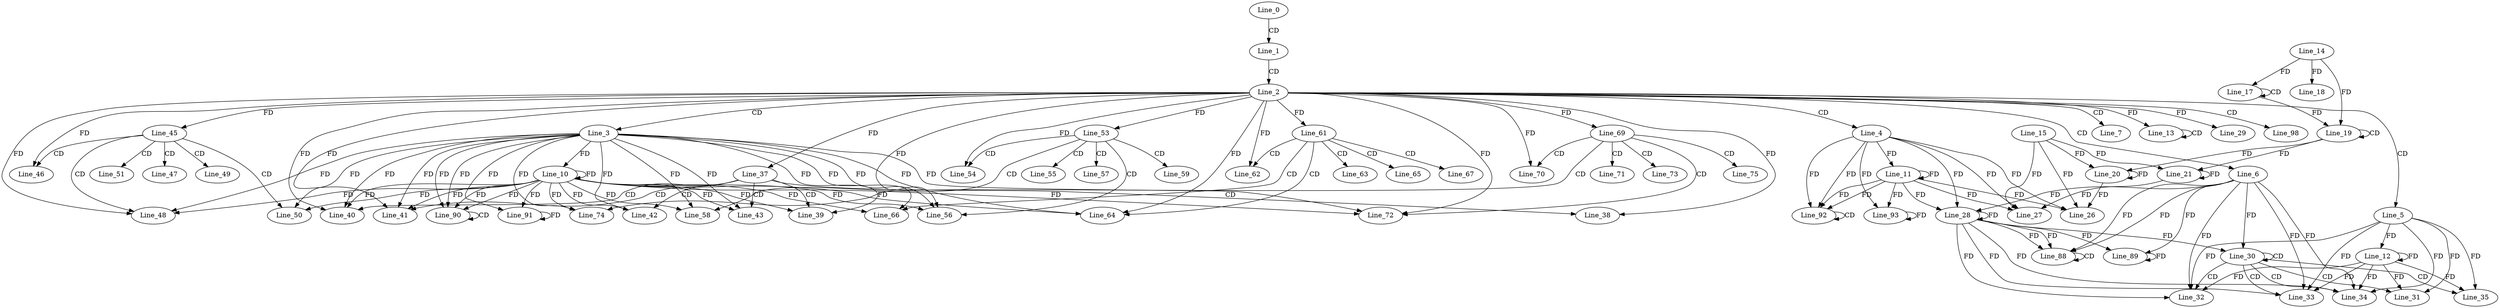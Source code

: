 digraph G {
  Line_0;
  Line_1;
  Line_2;
  Line_3;
  Line_4;
  Line_5;
  Line_6;
  Line_7;
  Line_10;
  Line_10;
  Line_11;
  Line_11;
  Line_12;
  Line_12;
  Line_13;
  Line_13;
  Line_13;
  Line_17;
  Line_17;
  Line_14;
  Line_18;
  Line_19;
  Line_19;
  Line_15;
  Line_20;
  Line_20;
  Line_21;
  Line_21;
  Line_26;
  Line_27;
  Line_28;
  Line_28;
  Line_29;
  Line_30;
  Line_30;
  Line_31;
  Line_32;
  Line_32;
  Line_33;
  Line_33;
  Line_34;
  Line_34;
  Line_35;
  Line_37;
  Line_37;
  Line_38;
  Line_38;
  Line_39;
  Line_40;
  Line_40;
  Line_41;
  Line_41;
  Line_42;
  Line_43;
  Line_45;
  Line_45;
  Line_46;
  Line_46;
  Line_47;
  Line_48;
  Line_48;
  Line_49;
  Line_49;
  Line_50;
  Line_51;
  Line_53;
  Line_53;
  Line_54;
  Line_54;
  Line_55;
  Line_56;
  Line_56;
  Line_57;
  Line_57;
  Line_58;
  Line_59;
  Line_61;
  Line_61;
  Line_62;
  Line_62;
  Line_63;
  Line_64;
  Line_64;
  Line_65;
  Line_65;
  Line_66;
  Line_67;
  Line_69;
  Line_69;
  Line_70;
  Line_70;
  Line_71;
  Line_72;
  Line_72;
  Line_73;
  Line_73;
  Line_74;
  Line_75;
  Line_88;
  Line_88;
  Line_89;
  Line_90;
  Line_90;
  Line_91;
  Line_92;
  Line_92;
  Line_93;
  Line_98;
  Line_0 -> Line_1 [ label="CD" ];
  Line_1 -> Line_2 [ label="CD" ];
  Line_2 -> Line_3 [ label="CD" ];
  Line_2 -> Line_4 [ label="CD" ];
  Line_2 -> Line_5 [ label="CD" ];
  Line_2 -> Line_6 [ label="CD" ];
  Line_2 -> Line_7 [ label="CD" ];
  Line_3 -> Line_10 [ label="FD" ];
  Line_10 -> Line_10 [ label="FD" ];
  Line_4 -> Line_11 [ label="FD" ];
  Line_11 -> Line_11 [ label="FD" ];
  Line_5 -> Line_12 [ label="FD" ];
  Line_12 -> Line_12 [ label="FD" ];
  Line_13 -> Line_13 [ label="CD" ];
  Line_2 -> Line_13 [ label="FD" ];
  Line_17 -> Line_17 [ label="CD" ];
  Line_14 -> Line_17 [ label="FD" ];
  Line_14 -> Line_18 [ label="FD" ];
  Line_19 -> Line_19 [ label="CD" ];
  Line_14 -> Line_19 [ label="FD" ];
  Line_17 -> Line_19 [ label="FD" ];
  Line_15 -> Line_20 [ label="FD" ];
  Line_20 -> Line_20 [ label="FD" ];
  Line_19 -> Line_20 [ label="FD" ];
  Line_15 -> Line_21 [ label="FD" ];
  Line_21 -> Line_21 [ label="FD" ];
  Line_19 -> Line_21 [ label="FD" ];
  Line_4 -> Line_26 [ label="FD" ];
  Line_11 -> Line_26 [ label="FD" ];
  Line_15 -> Line_26 [ label="FD" ];
  Line_20 -> Line_26 [ label="FD" ];
  Line_4 -> Line_27 [ label="FD" ];
  Line_11 -> Line_27 [ label="FD" ];
  Line_15 -> Line_27 [ label="FD" ];
  Line_21 -> Line_27 [ label="FD" ];
  Line_6 -> Line_28 [ label="FD" ];
  Line_28 -> Line_28 [ label="FD" ];
  Line_4 -> Line_28 [ label="FD" ];
  Line_11 -> Line_28 [ label="FD" ];
  Line_2 -> Line_29 [ label="FD" ];
  Line_30 -> Line_30 [ label="CD" ];
  Line_6 -> Line_30 [ label="FD" ];
  Line_28 -> Line_30 [ label="FD" ];
  Line_30 -> Line_31 [ label="CD" ];
  Line_5 -> Line_31 [ label="FD" ];
  Line_12 -> Line_31 [ label="FD" ];
  Line_30 -> Line_32 [ label="CD" ];
  Line_5 -> Line_32 [ label="FD" ];
  Line_12 -> Line_32 [ label="FD" ];
  Line_6 -> Line_32 [ label="FD" ];
  Line_28 -> Line_32 [ label="FD" ];
  Line_30 -> Line_33 [ label="CD" ];
  Line_5 -> Line_33 [ label="FD" ];
  Line_12 -> Line_33 [ label="FD" ];
  Line_6 -> Line_33 [ label="FD" ];
  Line_28 -> Line_33 [ label="FD" ];
  Line_30 -> Line_34 [ label="CD" ];
  Line_5 -> Line_34 [ label="FD" ];
  Line_12 -> Line_34 [ label="FD" ];
  Line_6 -> Line_34 [ label="FD" ];
  Line_28 -> Line_34 [ label="FD" ];
  Line_30 -> Line_35 [ label="CD" ];
  Line_5 -> Line_35 [ label="FD" ];
  Line_12 -> Line_35 [ label="FD" ];
  Line_2 -> Line_37 [ label="FD" ];
  Line_37 -> Line_38 [ label="CD" ];
  Line_2 -> Line_38 [ label="FD" ];
  Line_37 -> Line_39 [ label="CD" ];
  Line_3 -> Line_39 [ label="FD" ];
  Line_10 -> Line_39 [ label="FD" ];
  Line_37 -> Line_40 [ label="CD" ];
  Line_3 -> Line_40 [ label="FD" ];
  Line_10 -> Line_40 [ label="FD" ];
  Line_2 -> Line_40 [ label="FD" ];
  Line_37 -> Line_41 [ label="CD" ];
  Line_3 -> Line_41 [ label="FD" ];
  Line_10 -> Line_41 [ label="FD" ];
  Line_2 -> Line_41 [ label="FD" ];
  Line_37 -> Line_42 [ label="CD" ];
  Line_3 -> Line_42 [ label="FD" ];
  Line_10 -> Line_42 [ label="FD" ];
  Line_37 -> Line_43 [ label="CD" ];
  Line_3 -> Line_43 [ label="FD" ];
  Line_10 -> Line_43 [ label="FD" ];
  Line_2 -> Line_45 [ label="FD" ];
  Line_45 -> Line_46 [ label="CD" ];
  Line_2 -> Line_46 [ label="FD" ];
  Line_45 -> Line_47 [ label="CD" ];
  Line_45 -> Line_48 [ label="CD" ];
  Line_3 -> Line_48 [ label="FD" ];
  Line_10 -> Line_48 [ label="FD" ];
  Line_2 -> Line_48 [ label="FD" ];
  Line_45 -> Line_49 [ label="CD" ];
  Line_45 -> Line_50 [ label="CD" ];
  Line_3 -> Line_50 [ label="FD" ];
  Line_10 -> Line_50 [ label="FD" ];
  Line_45 -> Line_51 [ label="CD" ];
  Line_2 -> Line_53 [ label="FD" ];
  Line_53 -> Line_54 [ label="CD" ];
  Line_2 -> Line_54 [ label="FD" ];
  Line_53 -> Line_55 [ label="CD" ];
  Line_53 -> Line_56 [ label="CD" ];
  Line_3 -> Line_56 [ label="FD" ];
  Line_10 -> Line_56 [ label="FD" ];
  Line_2 -> Line_56 [ label="FD" ];
  Line_53 -> Line_57 [ label="CD" ];
  Line_53 -> Line_58 [ label="CD" ];
  Line_3 -> Line_58 [ label="FD" ];
  Line_10 -> Line_58 [ label="FD" ];
  Line_53 -> Line_59 [ label="CD" ];
  Line_2 -> Line_61 [ label="FD" ];
  Line_61 -> Line_62 [ label="CD" ];
  Line_2 -> Line_62 [ label="FD" ];
  Line_61 -> Line_63 [ label="CD" ];
  Line_61 -> Line_64 [ label="CD" ];
  Line_3 -> Line_64 [ label="FD" ];
  Line_10 -> Line_64 [ label="FD" ];
  Line_2 -> Line_64 [ label="FD" ];
  Line_61 -> Line_65 [ label="CD" ];
  Line_61 -> Line_66 [ label="CD" ];
  Line_3 -> Line_66 [ label="FD" ];
  Line_10 -> Line_66 [ label="FD" ];
  Line_61 -> Line_67 [ label="CD" ];
  Line_2 -> Line_69 [ label="FD" ];
  Line_69 -> Line_70 [ label="CD" ];
  Line_2 -> Line_70 [ label="FD" ];
  Line_69 -> Line_71 [ label="CD" ];
  Line_69 -> Line_72 [ label="CD" ];
  Line_3 -> Line_72 [ label="FD" ];
  Line_10 -> Line_72 [ label="FD" ];
  Line_2 -> Line_72 [ label="FD" ];
  Line_69 -> Line_73 [ label="CD" ];
  Line_69 -> Line_74 [ label="CD" ];
  Line_3 -> Line_74 [ label="FD" ];
  Line_10 -> Line_74 [ label="FD" ];
  Line_69 -> Line_75 [ label="CD" ];
  Line_6 -> Line_88 [ label="FD" ];
  Line_28 -> Line_88 [ label="FD" ];
  Line_88 -> Line_88 [ label="CD" ];
  Line_6 -> Line_88 [ label="FD" ];
  Line_28 -> Line_88 [ label="FD" ];
  Line_6 -> Line_89 [ label="FD" ];
  Line_28 -> Line_89 [ label="FD" ];
  Line_89 -> Line_89 [ label="FD" ];
  Line_3 -> Line_90 [ label="FD" ];
  Line_10 -> Line_90 [ label="FD" ];
  Line_90 -> Line_90 [ label="CD" ];
  Line_3 -> Line_90 [ label="FD" ];
  Line_10 -> Line_90 [ label="FD" ];
  Line_3 -> Line_91 [ label="FD" ];
  Line_10 -> Line_91 [ label="FD" ];
  Line_91 -> Line_91 [ label="FD" ];
  Line_4 -> Line_92 [ label="FD" ];
  Line_11 -> Line_92 [ label="FD" ];
  Line_92 -> Line_92 [ label="CD" ];
  Line_4 -> Line_92 [ label="FD" ];
  Line_11 -> Line_92 [ label="FD" ];
  Line_4 -> Line_93 [ label="FD" ];
  Line_11 -> Line_93 [ label="FD" ];
  Line_93 -> Line_93 [ label="FD" ];
  Line_2 -> Line_98 [ label="CD" ];
}
